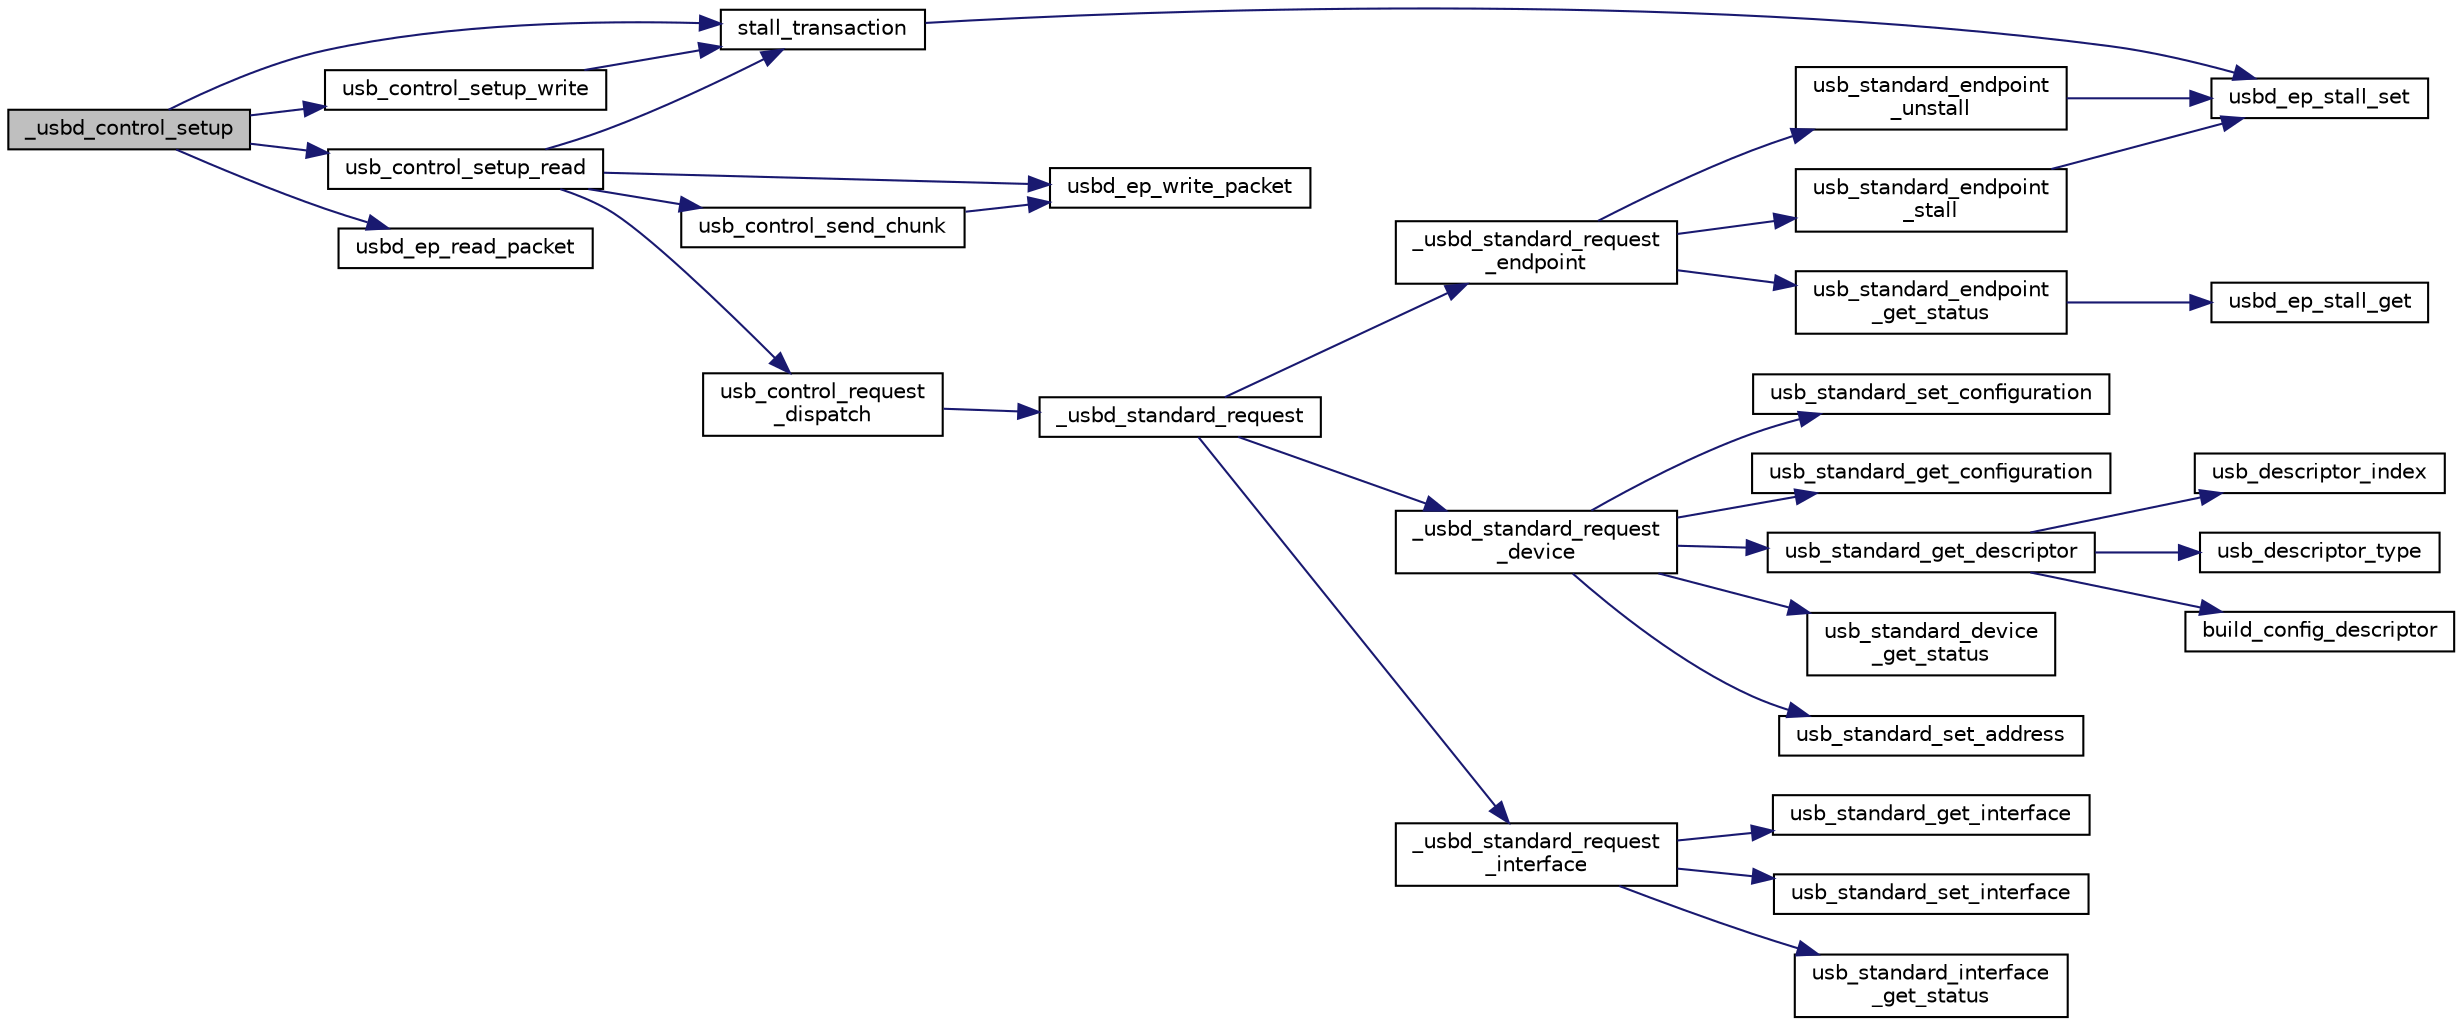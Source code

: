 digraph "_usbd_control_setup"
{
  edge [fontname="Helvetica",fontsize="10",labelfontname="Helvetica",labelfontsize="10"];
  node [fontname="Helvetica",fontsize="10",shape=record];
  rankdir="LR";
  Node1 [label="_usbd_control_setup",height=0.2,width=0.4,color="black", fillcolor="grey75", style="filled", fontcolor="black"];
  Node1 -> Node2 [color="midnightblue",fontsize="10",style="solid",fontname="Helvetica"];
  Node2 [label="stall_transaction",height=0.2,width=0.4,color="black", fillcolor="white", style="filled",URL="$group__usb__control__file.html#gaf6f522923d66ffdea79fbbd4decc31d4"];
  Node2 -> Node3 [color="midnightblue",fontsize="10",style="solid",fontname="Helvetica"];
  Node3 [label="usbd_ep_stall_set",height=0.2,width=0.4,color="black", fillcolor="white", style="filled",URL="$group__usb__driver__defines.html#ga6d16be856512df298e40dfa31a216172"];
  Node1 -> Node4 [color="midnightblue",fontsize="10",style="solid",fontname="Helvetica"];
  Node4 [label="usb_control_setup_read",height=0.2,width=0.4,color="black", fillcolor="white", style="filled",URL="$group__usb__control__file.html#ga2149cd30a26a18c9c46e32db4aa5ef3e"];
  Node4 -> Node5 [color="midnightblue",fontsize="10",style="solid",fontname="Helvetica"];
  Node5 [label="usb_control_request\l_dispatch",height=0.2,width=0.4,color="black", fillcolor="white", style="filled",URL="$group__usb__control__file.html#ga883123627c0bed716ec41d4d7f3c0a46"];
  Node5 -> Node6 [color="midnightblue",fontsize="10",style="solid",fontname="Helvetica"];
  Node6 [label="_usbd_standard_request",height=0.2,width=0.4,color="black", fillcolor="white", style="filled",URL="$usb__private_8h.html#a3347ca42a15acf3ae31d02126ba7d695"];
  Node6 -> Node7 [color="midnightblue",fontsize="10",style="solid",fontname="Helvetica"];
  Node7 [label="_usbd_standard_request\l_device",height=0.2,width=0.4,color="black", fillcolor="white", style="filled",URL="$usb__standard_8c.html#abd588664d0803d5bf7d4d263f34f2575"];
  Node7 -> Node8 [color="midnightblue",fontsize="10",style="solid",fontname="Helvetica"];
  Node8 [label="usb_standard_set_address",height=0.2,width=0.4,color="black", fillcolor="white", style="filled",URL="$group__usb__standard__file.html#ga2e39a66a58cc636b01e3d90cb70c7625"];
  Node7 -> Node9 [color="midnightblue",fontsize="10",style="solid",fontname="Helvetica"];
  Node9 [label="usb_standard_set_configuration",height=0.2,width=0.4,color="black", fillcolor="white", style="filled",URL="$group__usb__standard__file.html#ga11f2ca9802883c0ff1dc312799e7250d"];
  Node7 -> Node10 [color="midnightblue",fontsize="10",style="solid",fontname="Helvetica"];
  Node10 [label="usb_standard_get_configuration",height=0.2,width=0.4,color="black", fillcolor="white", style="filled",URL="$group__usb__standard__file.html#ga430326cdf658101dd4b02d52ebb0cf3c"];
  Node7 -> Node11 [color="midnightblue",fontsize="10",style="solid",fontname="Helvetica"];
  Node11 [label="usb_standard_get_descriptor",height=0.2,width=0.4,color="black", fillcolor="white", style="filled",URL="$group__usb__standard__file.html#gad9327961f96b6203ac232d69d53afcf6"];
  Node11 -> Node12 [color="midnightblue",fontsize="10",style="solid",fontname="Helvetica"];
  Node12 [label="usb_descriptor_index",height=0.2,width=0.4,color="black", fillcolor="white", style="filled",URL="$group__usb__standard__file.html#gaf52328d55b34702e49cb14ec9005ca19"];
  Node11 -> Node13 [color="midnightblue",fontsize="10",style="solid",fontname="Helvetica"];
  Node13 [label="usb_descriptor_type",height=0.2,width=0.4,color="black", fillcolor="white", style="filled",URL="$group__usb__standard__file.html#ga2df65bb0dcba3643cde420b3fdc08ff0"];
  Node11 -> Node14 [color="midnightblue",fontsize="10",style="solid",fontname="Helvetica"];
  Node14 [label="build_config_descriptor",height=0.2,width=0.4,color="black", fillcolor="white", style="filled",URL="$group__usb__standard__file.html#gaf8a21c66ec88535a258872791c468098"];
  Node7 -> Node15 [color="midnightblue",fontsize="10",style="solid",fontname="Helvetica"];
  Node15 [label="usb_standard_device\l_get_status",height=0.2,width=0.4,color="black", fillcolor="white", style="filled",URL="$group__usb__standard__file.html#ga2c512d44bd72a83d9b438859ab3ee352"];
  Node6 -> Node16 [color="midnightblue",fontsize="10",style="solid",fontname="Helvetica"];
  Node16 [label="_usbd_standard_request\l_interface",height=0.2,width=0.4,color="black", fillcolor="white", style="filled",URL="$usb__standard_8c.html#aec01ef6ed66dcc2b50cc969b8be8f419"];
  Node16 -> Node17 [color="midnightblue",fontsize="10",style="solid",fontname="Helvetica"];
  Node17 [label="usb_standard_get_interface",height=0.2,width=0.4,color="black", fillcolor="white", style="filled",URL="$group__usb__standard__file.html#ga22c09fa8b89c6d0cb46e290cfecdf33f"];
  Node16 -> Node18 [color="midnightblue",fontsize="10",style="solid",fontname="Helvetica"];
  Node18 [label="usb_standard_set_interface",height=0.2,width=0.4,color="black", fillcolor="white", style="filled",URL="$group__usb__standard__file.html#ga137aae06450b52a0c22f7ffa6fba5ba0"];
  Node16 -> Node19 [color="midnightblue",fontsize="10",style="solid",fontname="Helvetica"];
  Node19 [label="usb_standard_interface\l_get_status",height=0.2,width=0.4,color="black", fillcolor="white", style="filled",URL="$group__usb__standard__file.html#ga3af045144aef2572263f2ec0a2fdbef9"];
  Node6 -> Node20 [color="midnightblue",fontsize="10",style="solid",fontname="Helvetica"];
  Node20 [label="_usbd_standard_request\l_endpoint",height=0.2,width=0.4,color="black", fillcolor="white", style="filled",URL="$usb__standard_8c.html#aed9aa74939234f607611928534d3b1b9"];
  Node20 -> Node21 [color="midnightblue",fontsize="10",style="solid",fontname="Helvetica"];
  Node21 [label="usb_standard_endpoint\l_unstall",height=0.2,width=0.4,color="black", fillcolor="white", style="filled",URL="$group__usb__standard__file.html#ga9714d02e4367d72d66f7d71abe10a70f"];
  Node21 -> Node3 [color="midnightblue",fontsize="10",style="solid",fontname="Helvetica"];
  Node20 -> Node22 [color="midnightblue",fontsize="10",style="solid",fontname="Helvetica"];
  Node22 [label="usb_standard_endpoint\l_stall",height=0.2,width=0.4,color="black", fillcolor="white", style="filled",URL="$group__usb__standard__file.html#gad24d6daf25ffd5539979b9ea1648ec6f"];
  Node22 -> Node3 [color="midnightblue",fontsize="10",style="solid",fontname="Helvetica"];
  Node20 -> Node23 [color="midnightblue",fontsize="10",style="solid",fontname="Helvetica"];
  Node23 [label="usb_standard_endpoint\l_get_status",height=0.2,width=0.4,color="black", fillcolor="white", style="filled",URL="$group__usb__standard__file.html#ga4cfdd2484f7002da2cc98eea1e6a69e9"];
  Node23 -> Node24 [color="midnightblue",fontsize="10",style="solid",fontname="Helvetica"];
  Node24 [label="usbd_ep_stall_get",height=0.2,width=0.4,color="black", fillcolor="white", style="filled",URL="$group__usb__driver__defines.html#ga396b34ccbe5bf6718417ef3ee0c3b788"];
  Node4 -> Node25 [color="midnightblue",fontsize="10",style="solid",fontname="Helvetica"];
  Node25 [label="usb_control_send_chunk",height=0.2,width=0.4,color="black", fillcolor="white", style="filled",URL="$group__usb__control__file.html#ga46375610ee21a2c8ab4a06fe3bd70291"];
  Node25 -> Node26 [color="midnightblue",fontsize="10",style="solid",fontname="Helvetica"];
  Node26 [label="usbd_ep_write_packet",height=0.2,width=0.4,color="black", fillcolor="white", style="filled",URL="$group__usb__driver__defines.html#gaa5b245bdd9757cdc79d1fe721ebcf03f"];
  Node4 -> Node26 [color="midnightblue",fontsize="10",style="solid",fontname="Helvetica"];
  Node4 -> Node2 [color="midnightblue",fontsize="10",style="solid",fontname="Helvetica"];
  Node1 -> Node27 [color="midnightblue",fontsize="10",style="solid",fontname="Helvetica"];
  Node27 [label="usb_control_setup_write",height=0.2,width=0.4,color="black", fillcolor="white", style="filled",URL="$group__usb__control__file.html#gab9305438ecc3aaa7359aacdbc4f55c29"];
  Node27 -> Node2 [color="midnightblue",fontsize="10",style="solid",fontname="Helvetica"];
  Node1 -> Node28 [color="midnightblue",fontsize="10",style="solid",fontname="Helvetica"];
  Node28 [label="usbd_ep_read_packet",height=0.2,width=0.4,color="black", fillcolor="white", style="filled",URL="$group__usb__driver__defines.html#gabd42dc86361dbf9c639fd883ada1f572"];
}
